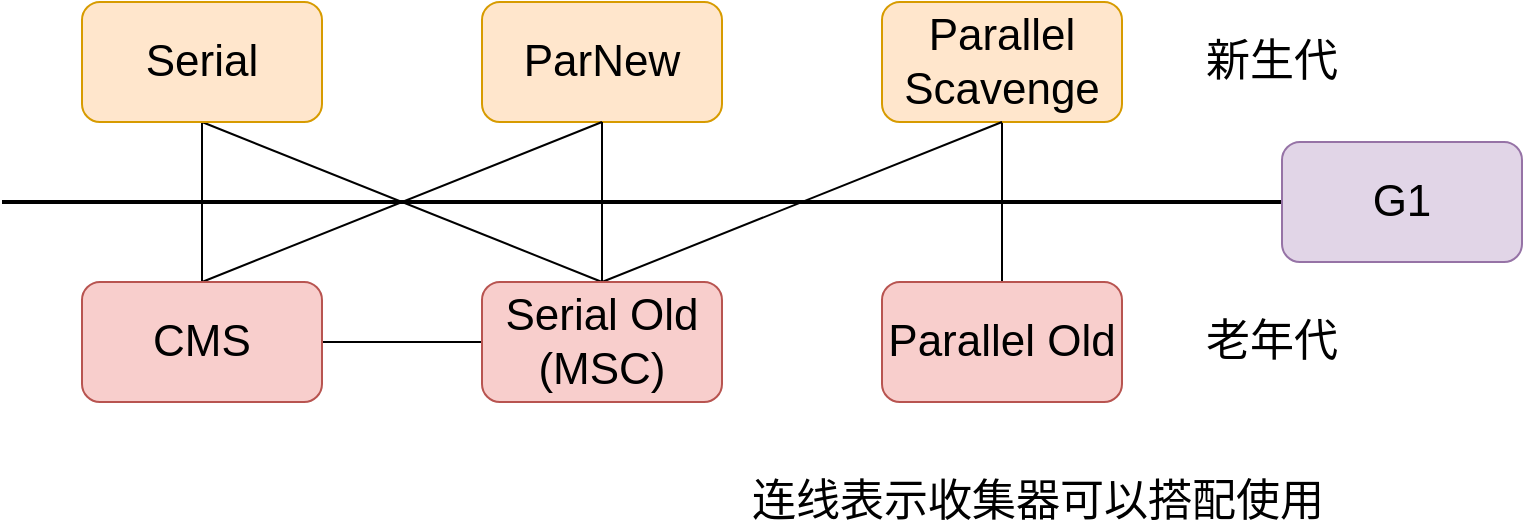 <mxfile version="11.3.0" type="device" pages="1"><diagram id="AlgFIBpUc4PoxoBpA8By" name="第 1 页"><mxGraphModel dx="1363" dy="811" grid="1" gridSize="10" guides="1" tooltips="1" connect="1" arrows="1" fold="1" page="1" pageScale="1" pageWidth="827" pageHeight="1169" math="0" shadow="0"><root><mxCell id="0"/><mxCell id="1" parent="0"/><mxCell id="00a5FcAab1XT9W0KxJZU-16" style="edgeStyle=orthogonalEdgeStyle;rounded=0;orthogonalLoop=1;jettySize=auto;html=1;exitX=0.5;exitY=1;exitDx=0;exitDy=0;strokeWidth=1;fontSize=22;endArrow=none;endFill=0;" edge="1" parent="1" source="00a5FcAab1XT9W0KxJZU-1" target="00a5FcAab1XT9W0KxJZU-5"><mxGeometry relative="1" as="geometry"/></mxCell><mxCell id="00a5FcAab1XT9W0KxJZU-17" style="rounded=0;orthogonalLoop=1;jettySize=auto;html=1;exitX=0.5;exitY=1;exitDx=0;exitDy=0;entryX=0.5;entryY=0;entryDx=0;entryDy=0;endArrow=none;endFill=0;strokeWidth=1;fontSize=22;" edge="1" parent="1" source="00a5FcAab1XT9W0KxJZU-1" target="00a5FcAab1XT9W0KxJZU-6"><mxGeometry relative="1" as="geometry"/></mxCell><mxCell id="00a5FcAab1XT9W0KxJZU-1" value="Serial" style="rounded=1;whiteSpace=wrap;html=1;fontSize=22;fillColor=#ffe6cc;strokeColor=#d79b00;" vertex="1" parent="1"><mxGeometry x="80" y="80" width="120" height="60" as="geometry"/></mxCell><mxCell id="00a5FcAab1XT9W0KxJZU-2" value="ParNew" style="rounded=1;whiteSpace=wrap;html=1;fontSize=22;fillColor=#ffe6cc;strokeColor=#d79b00;" vertex="1" parent="1"><mxGeometry x="280" y="80" width="120" height="60" as="geometry"/></mxCell><mxCell id="00a5FcAab1XT9W0KxJZU-22" style="edgeStyle=none;rounded=0;orthogonalLoop=1;jettySize=auto;html=1;exitX=0.5;exitY=1;exitDx=0;exitDy=0;endArrow=none;endFill=0;strokeWidth=1;fontSize=22;" edge="1" parent="1" source="00a5FcAab1XT9W0KxJZU-3" target="00a5FcAab1XT9W0KxJZU-7"><mxGeometry relative="1" as="geometry"/></mxCell><mxCell id="00a5FcAab1XT9W0KxJZU-3" value="Parallel Scavenge" style="rounded=1;whiteSpace=wrap;html=1;fontSize=22;fillColor=#ffe6cc;strokeColor=#d79b00;" vertex="1" parent="1"><mxGeometry x="480" y="80" width="120" height="60" as="geometry"/></mxCell><mxCell id="00a5FcAab1XT9W0KxJZU-19" style="edgeStyle=none;rounded=0;orthogonalLoop=1;jettySize=auto;html=1;exitX=0.5;exitY=0;exitDx=0;exitDy=0;entryX=0.5;entryY=1;entryDx=0;entryDy=0;endArrow=none;endFill=0;strokeWidth=1;fontSize=22;" edge="1" parent="1" source="00a5FcAab1XT9W0KxJZU-5" target="00a5FcAab1XT9W0KxJZU-2"><mxGeometry relative="1" as="geometry"/></mxCell><mxCell id="00a5FcAab1XT9W0KxJZU-20" style="edgeStyle=none;rounded=0;orthogonalLoop=1;jettySize=auto;html=1;exitX=1;exitY=0.5;exitDx=0;exitDy=0;endArrow=none;endFill=0;strokeWidth=1;fontSize=22;" edge="1" parent="1" source="00a5FcAab1XT9W0KxJZU-5" target="00a5FcAab1XT9W0KxJZU-6"><mxGeometry relative="1" as="geometry"/></mxCell><mxCell id="00a5FcAab1XT9W0KxJZU-5" value="CMS" style="rounded=1;whiteSpace=wrap;html=1;fontSize=22;fillColor=#f8cecc;strokeColor=#b85450;" vertex="1" parent="1"><mxGeometry x="80" y="220" width="120" height="60" as="geometry"/></mxCell><mxCell id="00a5FcAab1XT9W0KxJZU-18" style="edgeStyle=none;rounded=0;orthogonalLoop=1;jettySize=auto;html=1;exitX=0.5;exitY=0;exitDx=0;exitDy=0;endArrow=none;endFill=0;strokeWidth=1;fontSize=22;" edge="1" parent="1" source="00a5FcAab1XT9W0KxJZU-6" target="00a5FcAab1XT9W0KxJZU-2"><mxGeometry relative="1" as="geometry"/></mxCell><mxCell id="00a5FcAab1XT9W0KxJZU-21" style="edgeStyle=none;rounded=0;orthogonalLoop=1;jettySize=auto;html=1;exitX=0.5;exitY=0;exitDx=0;exitDy=0;entryX=0.5;entryY=1;entryDx=0;entryDy=0;endArrow=none;endFill=0;strokeWidth=1;fontSize=22;" edge="1" parent="1" source="00a5FcAab1XT9W0KxJZU-6" target="00a5FcAab1XT9W0KxJZU-3"><mxGeometry relative="1" as="geometry"/></mxCell><mxCell id="00a5FcAab1XT9W0KxJZU-6" value="Serial Old (MSC)" style="rounded=1;whiteSpace=wrap;html=1;fontSize=22;fillColor=#f8cecc;strokeColor=#b85450;" vertex="1" parent="1"><mxGeometry x="280" y="220" width="120" height="60" as="geometry"/></mxCell><mxCell id="00a5FcAab1XT9W0KxJZU-7" value="Parallel Old" style="rounded=1;whiteSpace=wrap;html=1;fontSize=22;fillColor=#f8cecc;strokeColor=#b85450;" vertex="1" parent="1"><mxGeometry x="480" y="220" width="120" height="60" as="geometry"/></mxCell><mxCell id="00a5FcAab1XT9W0KxJZU-8" value="" style="endArrow=none;html=1;fontSize=22;strokeWidth=2;" edge="1" parent="1"><mxGeometry width="50" height="50" relative="1" as="geometry"><mxPoint x="40" y="180" as="sourcePoint"/><mxPoint x="800" y="180" as="targetPoint"/></mxGeometry></mxCell><mxCell id="00a5FcAab1XT9W0KxJZU-12" value="G1" style="rounded=1;whiteSpace=wrap;html=1;fontSize=22;fillColor=#e1d5e7;strokeColor=#9673a6;" vertex="1" parent="1"><mxGeometry x="680" y="150" width="120" height="60" as="geometry"/></mxCell><mxCell id="00a5FcAab1XT9W0KxJZU-13" value="新生代" style="text;html=1;strokeColor=none;fillColor=none;align=center;verticalAlign=middle;whiteSpace=wrap;rounded=0;fontSize=22;" vertex="1" parent="1"><mxGeometry x="640" y="100" width="70" height="20" as="geometry"/></mxCell><mxCell id="00a5FcAab1XT9W0KxJZU-14" value="老年代" style="text;html=1;strokeColor=none;fillColor=none;align=center;verticalAlign=middle;whiteSpace=wrap;rounded=0;fontSize=22;" vertex="1" parent="1"><mxGeometry x="640" y="240" width="70" height="20" as="geometry"/></mxCell><mxCell id="00a5FcAab1XT9W0KxJZU-23" value="连线表示收集器可以搭配使用" style="text;html=1;strokeColor=none;fillColor=none;align=center;verticalAlign=middle;whiteSpace=wrap;rounded=0;fontSize=22;" vertex="1" parent="1"><mxGeometry x="413" y="320" width="290" height="20" as="geometry"/></mxCell></root></mxGraphModel></diagram></mxfile>